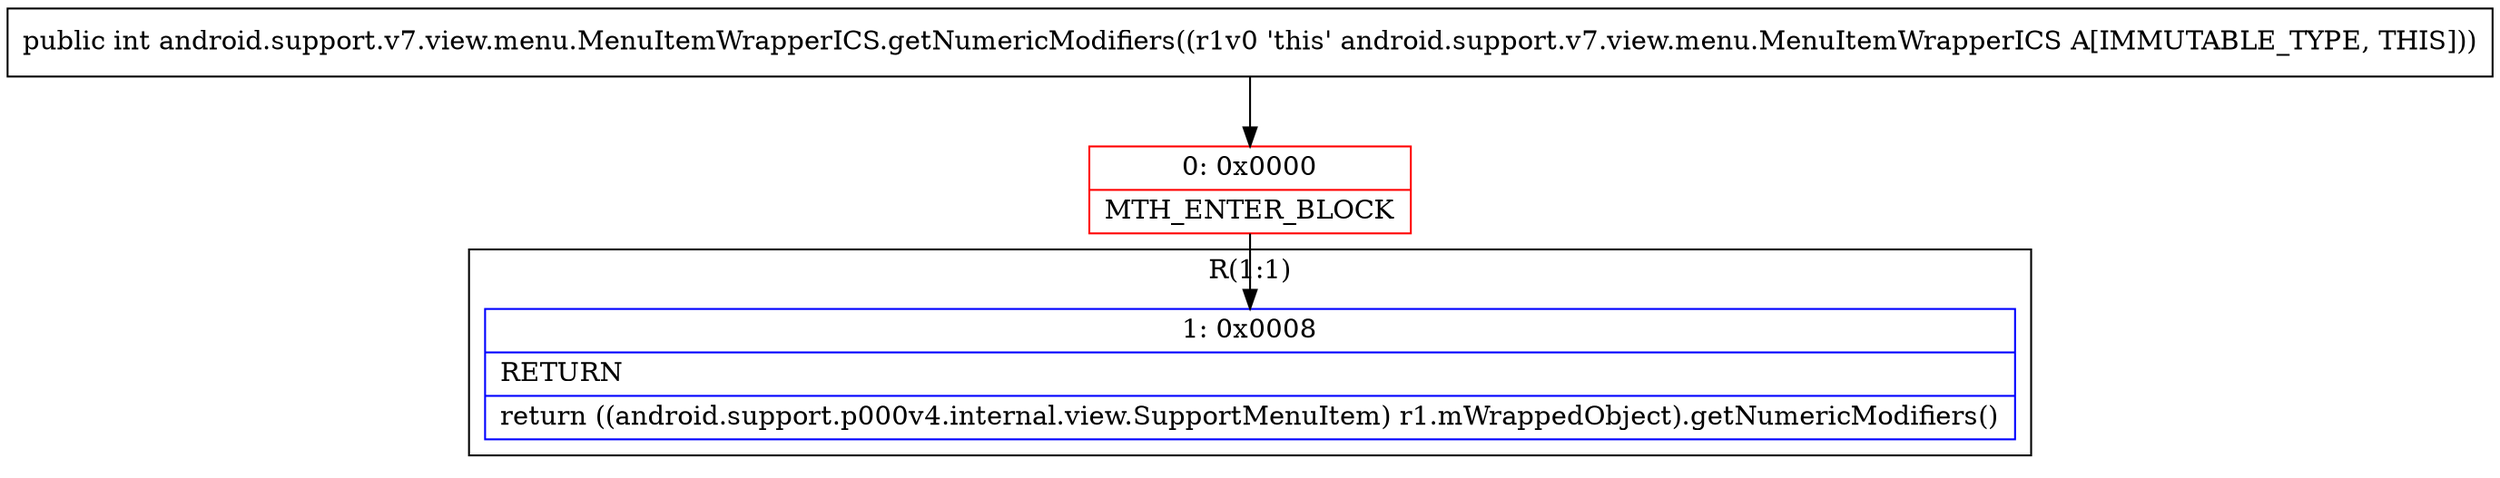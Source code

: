 digraph "CFG forandroid.support.v7.view.menu.MenuItemWrapperICS.getNumericModifiers()I" {
subgraph cluster_Region_226349391 {
label = "R(1:1)";
node [shape=record,color=blue];
Node_1 [shape=record,label="{1\:\ 0x0008|RETURN\l|return ((android.support.p000v4.internal.view.SupportMenuItem) r1.mWrappedObject).getNumericModifiers()\l}"];
}
Node_0 [shape=record,color=red,label="{0\:\ 0x0000|MTH_ENTER_BLOCK\l}"];
MethodNode[shape=record,label="{public int android.support.v7.view.menu.MenuItemWrapperICS.getNumericModifiers((r1v0 'this' android.support.v7.view.menu.MenuItemWrapperICS A[IMMUTABLE_TYPE, THIS])) }"];
MethodNode -> Node_0;
Node_0 -> Node_1;
}

